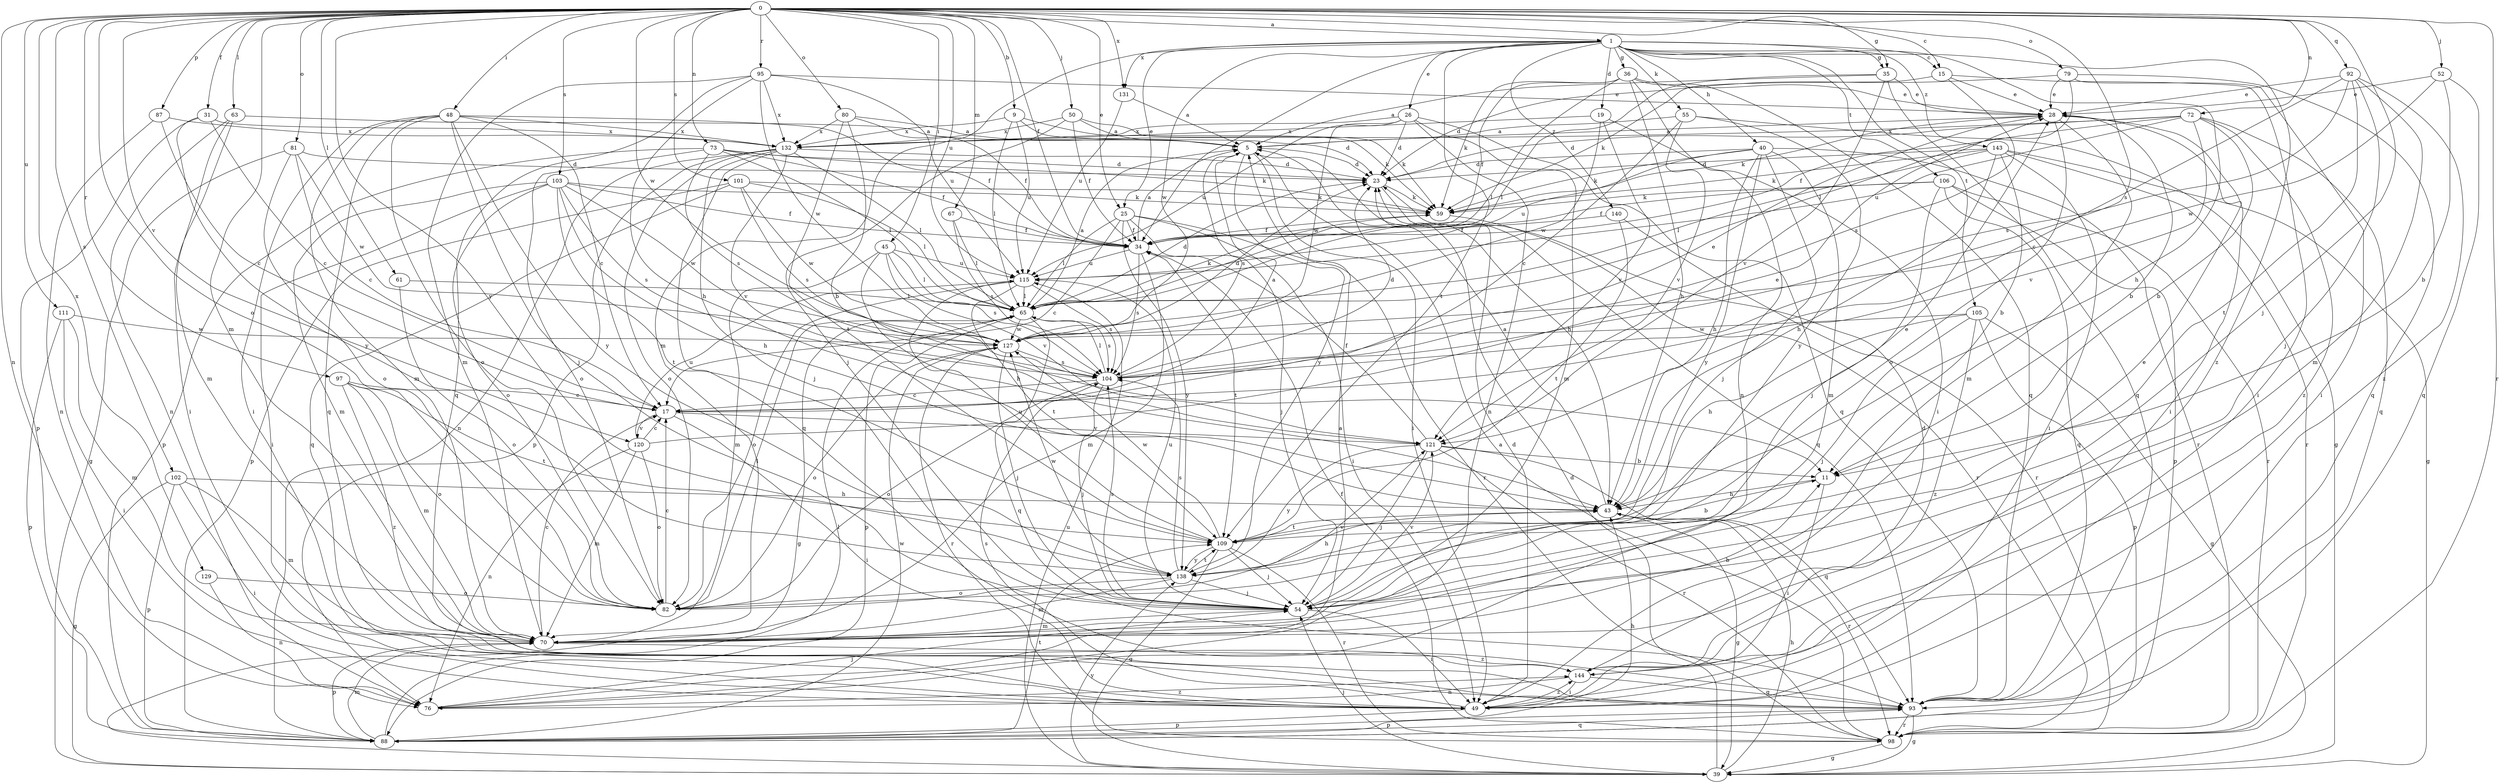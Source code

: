 strict digraph  {
0;
1;
5;
9;
11;
15;
17;
19;
23;
25;
26;
28;
31;
34;
35;
36;
39;
40;
43;
45;
48;
49;
50;
52;
54;
55;
59;
61;
63;
65;
67;
70;
72;
73;
76;
79;
80;
81;
82;
87;
88;
92;
93;
95;
97;
98;
101;
102;
103;
104;
105;
106;
109;
111;
115;
120;
121;
127;
129;
131;
132;
138;
140;
143;
144;
0 -> 1  [label=a];
0 -> 9  [label=b];
0 -> 15  [label=c];
0 -> 25  [label=e];
0 -> 31  [label=f];
0 -> 34  [label=f];
0 -> 35  [label=g];
0 -> 45  [label=i];
0 -> 48  [label=i];
0 -> 50  [label=j];
0 -> 52  [label=j];
0 -> 54  [label=j];
0 -> 61  [label=l];
0 -> 63  [label=l];
0 -> 67  [label=m];
0 -> 70  [label=m];
0 -> 72  [label=n];
0 -> 73  [label=n];
0 -> 76  [label=n];
0 -> 79  [label=o];
0 -> 80  [label=o];
0 -> 81  [label=o];
0 -> 82  [label=o];
0 -> 87  [label=p];
0 -> 92  [label=q];
0 -> 95  [label=r];
0 -> 97  [label=r];
0 -> 98  [label=r];
0 -> 101  [label=s];
0 -> 102  [label=s];
0 -> 103  [label=s];
0 -> 104  [label=s];
0 -> 111  [label=u];
0 -> 115  [label=u];
0 -> 120  [label=v];
0 -> 127  [label=w];
0 -> 129  [label=x];
0 -> 131  [label=x];
0 -> 138  [label=y];
1 -> 15  [label=c];
1 -> 19  [label=d];
1 -> 25  [label=e];
1 -> 26  [label=e];
1 -> 34  [label=f];
1 -> 35  [label=g];
1 -> 36  [label=g];
1 -> 40  [label=h];
1 -> 43  [label=h];
1 -> 55  [label=k];
1 -> 70  [label=m];
1 -> 105  [label=t];
1 -> 106  [label=t];
1 -> 109  [label=t];
1 -> 127  [label=w];
1 -> 131  [label=x];
1 -> 140  [label=z];
1 -> 143  [label=z];
1 -> 144  [label=z];
5 -> 23  [label=d];
5 -> 43  [label=h];
5 -> 49  [label=i];
5 -> 104  [label=s];
5 -> 138  [label=y];
9 -> 23  [label=d];
9 -> 59  [label=k];
9 -> 65  [label=l];
9 -> 115  [label=u];
9 -> 132  [label=x];
11 -> 43  [label=h];
11 -> 49  [label=i];
15 -> 28  [label=e];
15 -> 49  [label=i];
15 -> 59  [label=k];
15 -> 104  [label=s];
17 -> 5  [label=a];
17 -> 49  [label=i];
17 -> 120  [label=v];
17 -> 121  [label=v];
19 -> 49  [label=i];
19 -> 121  [label=v];
19 -> 127  [label=w];
19 -> 132  [label=x];
23 -> 59  [label=k];
23 -> 93  [label=q];
25 -> 17  [label=c];
25 -> 34  [label=f];
25 -> 49  [label=i];
25 -> 54  [label=j];
25 -> 65  [label=l];
25 -> 98  [label=r];
25 -> 138  [label=y];
26 -> 23  [label=d];
26 -> 70  [label=m];
26 -> 76  [label=n];
26 -> 93  [label=q];
26 -> 115  [label=u];
26 -> 127  [label=w];
26 -> 132  [label=x];
28 -> 5  [label=a];
28 -> 11  [label=b];
28 -> 49  [label=i];
28 -> 59  [label=k];
28 -> 70  [label=m];
28 -> 82  [label=o];
31 -> 17  [label=c];
31 -> 88  [label=p];
31 -> 132  [label=x];
31 -> 138  [label=y];
34 -> 5  [label=a];
34 -> 70  [label=m];
34 -> 104  [label=s];
34 -> 109  [label=t];
34 -> 115  [label=u];
35 -> 5  [label=a];
35 -> 28  [label=e];
35 -> 65  [label=l];
35 -> 93  [label=q];
35 -> 121  [label=v];
36 -> 28  [label=e];
36 -> 34  [label=f];
36 -> 43  [label=h];
36 -> 59  [label=k];
36 -> 65  [label=l];
36 -> 76  [label=n];
36 -> 93  [label=q];
39 -> 23  [label=d];
39 -> 43  [label=h];
39 -> 54  [label=j];
39 -> 115  [label=u];
39 -> 138  [label=y];
40 -> 23  [label=d];
40 -> 43  [label=h];
40 -> 54  [label=j];
40 -> 59  [label=k];
40 -> 70  [label=m];
40 -> 98  [label=r];
40 -> 115  [label=u];
40 -> 138  [label=y];
43 -> 5  [label=a];
43 -> 39  [label=g];
43 -> 98  [label=r];
43 -> 109  [label=t];
45 -> 43  [label=h];
45 -> 65  [label=l];
45 -> 70  [label=m];
45 -> 104  [label=s];
45 -> 115  [label=u];
45 -> 121  [label=v];
48 -> 17  [label=c];
48 -> 34  [label=f];
48 -> 49  [label=i];
48 -> 54  [label=j];
48 -> 70  [label=m];
48 -> 82  [label=o];
48 -> 93  [label=q];
48 -> 132  [label=x];
48 -> 138  [label=y];
49 -> 23  [label=d];
49 -> 88  [label=p];
49 -> 104  [label=s];
49 -> 144  [label=z];
50 -> 5  [label=a];
50 -> 34  [label=f];
50 -> 54  [label=j];
50 -> 59  [label=k];
50 -> 132  [label=x];
52 -> 11  [label=b];
52 -> 28  [label=e];
52 -> 93  [label=q];
52 -> 127  [label=w];
54 -> 28  [label=e];
54 -> 49  [label=i];
54 -> 70  [label=m];
54 -> 104  [label=s];
54 -> 115  [label=u];
54 -> 121  [label=v];
55 -> 5  [label=a];
55 -> 17  [label=c];
55 -> 39  [label=g];
55 -> 121  [label=v];
55 -> 138  [label=y];
59 -> 34  [label=f];
59 -> 98  [label=r];
61 -> 65  [label=l];
61 -> 82  [label=o];
63 -> 5  [label=a];
63 -> 49  [label=i];
63 -> 70  [label=m];
63 -> 76  [label=n];
65 -> 5  [label=a];
65 -> 23  [label=d];
65 -> 39  [label=g];
65 -> 59  [label=k];
65 -> 88  [label=p];
65 -> 93  [label=q];
65 -> 104  [label=s];
65 -> 127  [label=w];
67 -> 34  [label=f];
67 -> 65  [label=l];
67 -> 104  [label=s];
70 -> 11  [label=b];
70 -> 17  [label=c];
70 -> 88  [label=p];
70 -> 144  [label=z];
72 -> 11  [label=b];
72 -> 23  [label=d];
72 -> 34  [label=f];
72 -> 93  [label=q];
72 -> 115  [label=u];
72 -> 121  [label=v];
72 -> 132  [label=x];
72 -> 144  [label=z];
73 -> 23  [label=d];
73 -> 34  [label=f];
73 -> 59  [label=k];
73 -> 65  [label=l];
73 -> 82  [label=o];
73 -> 88  [label=p];
73 -> 104  [label=s];
76 -> 5  [label=a];
76 -> 54  [label=j];
76 -> 144  [label=z];
79 -> 23  [label=d];
79 -> 28  [label=e];
79 -> 49  [label=i];
79 -> 65  [label=l];
79 -> 93  [label=q];
80 -> 5  [label=a];
80 -> 11  [label=b];
80 -> 34  [label=f];
80 -> 109  [label=t];
80 -> 132  [label=x];
81 -> 17  [label=c];
81 -> 23  [label=d];
81 -> 39  [label=g];
81 -> 82  [label=o];
81 -> 127  [label=w];
82 -> 17  [label=c];
82 -> 65  [label=l];
82 -> 121  [label=v];
87 -> 17  [label=c];
87 -> 76  [label=n];
87 -> 132  [label=x];
88 -> 43  [label=h];
88 -> 65  [label=l];
88 -> 70  [label=m];
88 -> 93  [label=q];
88 -> 109  [label=t];
88 -> 127  [label=w];
92 -> 17  [label=c];
92 -> 28  [label=e];
92 -> 54  [label=j];
92 -> 70  [label=m];
92 -> 104  [label=s];
92 -> 109  [label=t];
92 -> 144  [label=z];
93 -> 39  [label=g];
93 -> 88  [label=p];
93 -> 98  [label=r];
95 -> 28  [label=e];
95 -> 43  [label=h];
95 -> 70  [label=m];
95 -> 93  [label=q];
95 -> 115  [label=u];
95 -> 127  [label=w];
95 -> 132  [label=x];
97 -> 17  [label=c];
97 -> 70  [label=m];
97 -> 82  [label=o];
97 -> 109  [label=t];
97 -> 144  [label=z];
98 -> 5  [label=a];
98 -> 34  [label=f];
98 -> 39  [label=g];
101 -> 59  [label=k];
101 -> 65  [label=l];
101 -> 88  [label=p];
101 -> 93  [label=q];
101 -> 104  [label=s];
101 -> 127  [label=w];
102 -> 39  [label=g];
102 -> 43  [label=h];
102 -> 49  [label=i];
102 -> 70  [label=m];
102 -> 88  [label=p];
103 -> 34  [label=f];
103 -> 43  [label=h];
103 -> 49  [label=i];
103 -> 59  [label=k];
103 -> 70  [label=m];
103 -> 82  [label=o];
103 -> 104  [label=s];
103 -> 109  [label=t];
103 -> 127  [label=w];
104 -> 17  [label=c];
104 -> 23  [label=d];
104 -> 28  [label=e];
104 -> 54  [label=j];
104 -> 65  [label=l];
104 -> 82  [label=o];
105 -> 39  [label=g];
105 -> 43  [label=h];
105 -> 54  [label=j];
105 -> 88  [label=p];
105 -> 127  [label=w];
105 -> 144  [label=z];
106 -> 34  [label=f];
106 -> 54  [label=j];
106 -> 59  [label=k];
106 -> 88  [label=p];
106 -> 93  [label=q];
106 -> 98  [label=r];
109 -> 11  [label=b];
109 -> 28  [label=e];
109 -> 39  [label=g];
109 -> 54  [label=j];
109 -> 98  [label=r];
109 -> 115  [label=u];
109 -> 127  [label=w];
109 -> 138  [label=y];
111 -> 49  [label=i];
111 -> 70  [label=m];
111 -> 88  [label=p];
111 -> 127  [label=w];
115 -> 65  [label=l];
115 -> 82  [label=o];
115 -> 104  [label=s];
115 -> 109  [label=t];
120 -> 17  [label=c];
120 -> 28  [label=e];
120 -> 70  [label=m];
120 -> 76  [label=n];
120 -> 82  [label=o];
120 -> 115  [label=u];
121 -> 11  [label=b];
121 -> 34  [label=f];
121 -> 54  [label=j];
121 -> 93  [label=q];
121 -> 98  [label=r];
121 -> 138  [label=y];
127 -> 23  [label=d];
127 -> 54  [label=j];
127 -> 82  [label=o];
127 -> 98  [label=r];
127 -> 104  [label=s];
129 -> 76  [label=n];
129 -> 82  [label=o];
131 -> 5  [label=a];
131 -> 115  [label=u];
132 -> 23  [label=d];
132 -> 54  [label=j];
132 -> 65  [label=l];
132 -> 76  [label=n];
132 -> 82  [label=o];
132 -> 88  [label=p];
132 -> 93  [label=q];
132 -> 121  [label=v];
138 -> 43  [label=h];
138 -> 54  [label=j];
138 -> 70  [label=m];
138 -> 82  [label=o];
138 -> 104  [label=s];
138 -> 109  [label=t];
138 -> 127  [label=w];
140 -> 34  [label=f];
140 -> 98  [label=r];
140 -> 109  [label=t];
143 -> 11  [label=b];
143 -> 23  [label=d];
143 -> 39  [label=g];
143 -> 43  [label=h];
143 -> 49  [label=i];
143 -> 59  [label=k];
143 -> 65  [label=l];
143 -> 98  [label=r];
144 -> 23  [label=d];
144 -> 49  [label=i];
144 -> 76  [label=n];
144 -> 93  [label=q];
}
